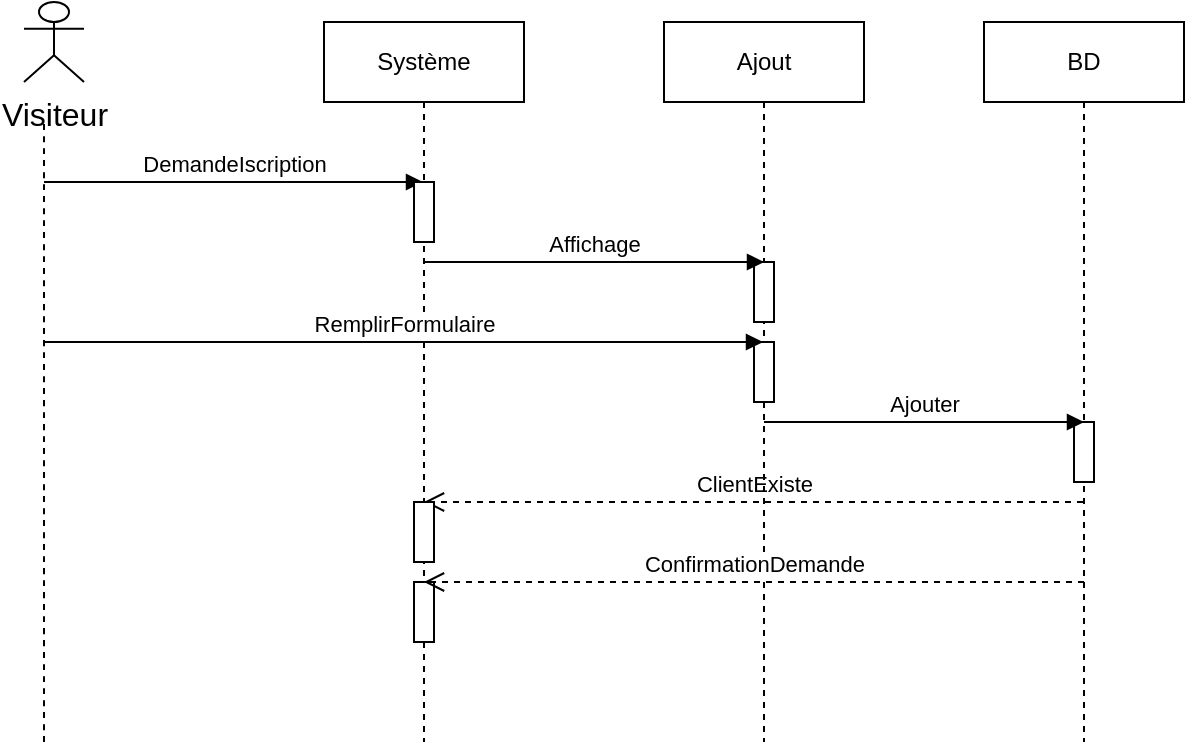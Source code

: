 <mxfile version="23.0.2" type="github">
  <diagram name="Page-1" id="2YBvvXClWsGukQMizWep">
    <mxGraphModel dx="832" dy="374" grid="1" gridSize="10" guides="1" tooltips="1" connect="1" arrows="1" fold="1" page="1" pageScale="1" pageWidth="850" pageHeight="1100" math="0" shadow="0">
      <root>
        <mxCell id="0" />
        <mxCell id="1" parent="0" />
        <mxCell id="aM9ryv3xv72pqoxQDRHE-5" value="Système" style="shape=umlLifeline;perimeter=lifelinePerimeter;whiteSpace=wrap;html=1;container=0;dropTarget=0;collapsible=0;recursiveResize=0;outlineConnect=0;portConstraint=eastwest;newEdgeStyle={&quot;edgeStyle&quot;:&quot;elbowEdgeStyle&quot;,&quot;elbow&quot;:&quot;vertical&quot;,&quot;curved&quot;:0,&quot;rounded&quot;:0};" parent="1" vertex="1">
          <mxGeometry x="220" y="40" width="100" height="360" as="geometry" />
        </mxCell>
        <mxCell id="aM9ryv3xv72pqoxQDRHE-7" value="DemandeIscription" style="html=1;verticalAlign=bottom;endArrow=block;edgeStyle=elbowEdgeStyle;elbow=vertical;curved=0;rounded=0;" parent="1" target="aM9ryv3xv72pqoxQDRHE-5" edge="1">
          <mxGeometry relative="1" as="geometry">
            <mxPoint x="80" y="120" as="sourcePoint" />
            <Array as="points">
              <mxPoint x="180" y="120" />
            </Array>
            <mxPoint x="265" y="120" as="targetPoint" />
          </mxGeometry>
        </mxCell>
        <mxCell id="aM9ryv3xv72pqoxQDRHE-8" value="ClientExiste" style="html=1;verticalAlign=bottom;endArrow=open;dashed=1;endSize=8;edgeStyle=elbowEdgeStyle;elbow=vertical;curved=0;rounded=0;" parent="1" source="IuWYibDsxvpFyqNWnPMN-5" target="aM9ryv3xv72pqoxQDRHE-5" edge="1">
          <mxGeometry relative="1" as="geometry">
            <mxPoint x="425" y="280" as="targetPoint" />
            <Array as="points">
              <mxPoint x="520" y="280" />
            </Array>
            <mxPoint x="595" y="280" as="sourcePoint" />
          </mxGeometry>
        </mxCell>
        <mxCell id="IuWYibDsxvpFyqNWnPMN-1" value="Visiteur" style="shape=umlActor;verticalLabelPosition=bottom;verticalAlign=top;html=1;outlineConnect=0;fontSize=16;" vertex="1" parent="1">
          <mxGeometry x="70" y="30" width="30" height="40" as="geometry" />
        </mxCell>
        <mxCell id="IuWYibDsxvpFyqNWnPMN-3" value="" style="endArrow=none;dashed=1;html=1;rounded=0;fontSize=12;startSize=8;endSize=8;curved=1;" edge="1" parent="1">
          <mxGeometry width="50" height="50" relative="1" as="geometry">
            <mxPoint x="80" y="400" as="sourcePoint" />
            <mxPoint x="80" y="90" as="targetPoint" />
          </mxGeometry>
        </mxCell>
        <mxCell id="IuWYibDsxvpFyqNWnPMN-4" value="Ajout" style="shape=umlLifeline;perimeter=lifelinePerimeter;whiteSpace=wrap;html=1;container=0;dropTarget=0;collapsible=0;recursiveResize=0;outlineConnect=0;portConstraint=eastwest;newEdgeStyle={&quot;edgeStyle&quot;:&quot;elbowEdgeStyle&quot;,&quot;elbow&quot;:&quot;vertical&quot;,&quot;curved&quot;:0,&quot;rounded&quot;:0};" vertex="1" parent="1">
          <mxGeometry x="390" y="40" width="100" height="360" as="geometry" />
        </mxCell>
        <mxCell id="IuWYibDsxvpFyqNWnPMN-5" value="BD" style="shape=umlLifeline;perimeter=lifelinePerimeter;whiteSpace=wrap;html=1;container=0;dropTarget=0;collapsible=0;recursiveResize=0;outlineConnect=0;portConstraint=eastwest;newEdgeStyle={&quot;edgeStyle&quot;:&quot;elbowEdgeStyle&quot;,&quot;elbow&quot;:&quot;vertical&quot;,&quot;curved&quot;:0,&quot;rounded&quot;:0};" vertex="1" parent="1">
          <mxGeometry x="550" y="40" width="100" height="360" as="geometry" />
        </mxCell>
        <mxCell id="IuWYibDsxvpFyqNWnPMN-6" value="" style="rounded=0;whiteSpace=wrap;html=1;fontSize=16;direction=south;" vertex="1" parent="1">
          <mxGeometry x="265" y="120" width="10" height="30" as="geometry" />
        </mxCell>
        <mxCell id="IuWYibDsxvpFyqNWnPMN-7" value="" style="rounded=0;whiteSpace=wrap;html=1;fontSize=16;direction=south;" vertex="1" parent="1">
          <mxGeometry x="435" y="160" width="10" height="30" as="geometry" />
        </mxCell>
        <mxCell id="IuWYibDsxvpFyqNWnPMN-8" value="" style="rounded=0;whiteSpace=wrap;html=1;fontSize=16;direction=south;" vertex="1" parent="1">
          <mxGeometry x="435" y="200" width="10" height="30" as="geometry" />
        </mxCell>
        <mxCell id="IuWYibDsxvpFyqNWnPMN-9" value="" style="rounded=0;whiteSpace=wrap;html=1;fontSize=16;direction=south;" vertex="1" parent="1">
          <mxGeometry x="595" y="240" width="10" height="30" as="geometry" />
        </mxCell>
        <mxCell id="IuWYibDsxvpFyqNWnPMN-10" value="" style="rounded=0;whiteSpace=wrap;html=1;fontSize=16;direction=south;" vertex="1" parent="1">
          <mxGeometry x="265" y="280" width="10" height="30" as="geometry" />
        </mxCell>
        <mxCell id="IuWYibDsxvpFyqNWnPMN-11" value="" style="rounded=0;whiteSpace=wrap;html=1;fontSize=16;direction=south;" vertex="1" parent="1">
          <mxGeometry x="265" y="320" width="10" height="30" as="geometry" />
        </mxCell>
        <mxCell id="IuWYibDsxvpFyqNWnPMN-12" value="Affichage" style="html=1;verticalAlign=bottom;endArrow=block;edgeStyle=elbowEdgeStyle;elbow=vertical;curved=0;rounded=0;" edge="1" parent="1">
          <mxGeometry relative="1" as="geometry">
            <mxPoint x="270" y="160" as="sourcePoint" />
            <Array as="points">
              <mxPoint x="365" y="160" />
            </Array>
            <mxPoint x="440" y="160" as="targetPoint" />
          </mxGeometry>
        </mxCell>
        <mxCell id="IuWYibDsxvpFyqNWnPMN-13" value="RemplirFormulaire" style="html=1;verticalAlign=bottom;endArrow=block;edgeStyle=elbowEdgeStyle;elbow=vertical;curved=0;rounded=0;" edge="1" parent="1" target="IuWYibDsxvpFyqNWnPMN-4">
          <mxGeometry relative="1" as="geometry">
            <mxPoint x="80" y="200" as="sourcePoint" />
            <Array as="points" />
            <mxPoint x="400" y="180" as="targetPoint" />
          </mxGeometry>
        </mxCell>
        <mxCell id="IuWYibDsxvpFyqNWnPMN-16" value="Ajouter" style="html=1;verticalAlign=bottom;endArrow=block;edgeStyle=elbowEdgeStyle;elbow=vertical;curved=0;rounded=0;" edge="1" parent="1">
          <mxGeometry relative="1" as="geometry">
            <mxPoint x="440" y="240" as="sourcePoint" />
            <Array as="points">
              <mxPoint x="560.3" y="240" />
            </Array>
            <mxPoint x="600" y="240" as="targetPoint" />
          </mxGeometry>
        </mxCell>
        <mxCell id="IuWYibDsxvpFyqNWnPMN-17" value="ConfirmationDemande" style="html=1;verticalAlign=bottom;endArrow=open;dashed=1;endSize=8;edgeStyle=elbowEdgeStyle;elbow=vertical;curved=0;rounded=0;entryX=0;entryY=0.5;entryDx=0;entryDy=0;" edge="1" parent="1" target="IuWYibDsxvpFyqNWnPMN-11">
          <mxGeometry relative="1" as="geometry">
            <mxPoint x="275" y="320" as="targetPoint" />
            <Array as="points">
              <mxPoint x="525" y="320" />
            </Array>
            <mxPoint x="600" y="320" as="sourcePoint" />
          </mxGeometry>
        </mxCell>
      </root>
    </mxGraphModel>
  </diagram>
</mxfile>

